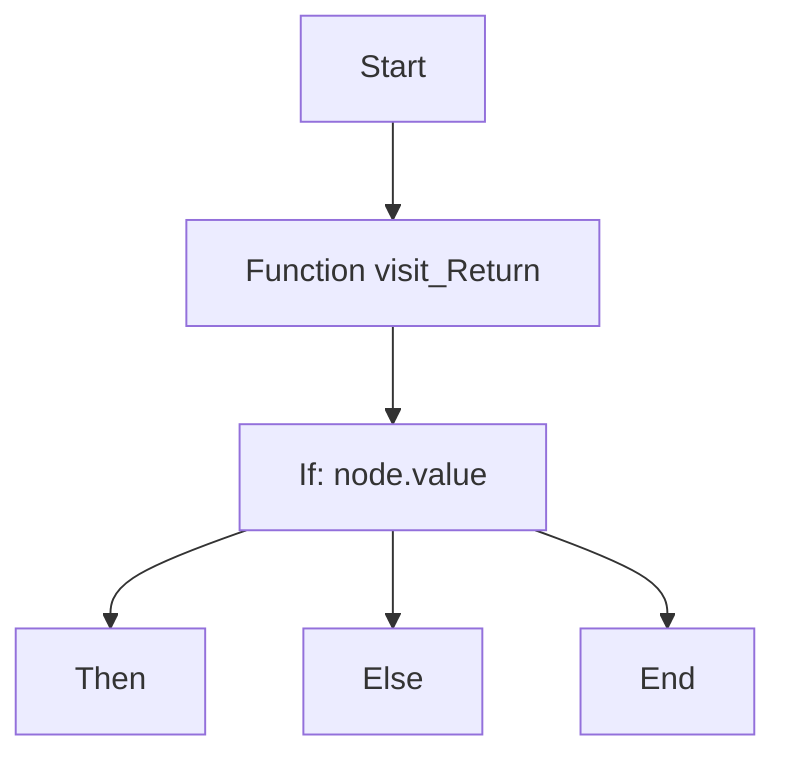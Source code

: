 flowchart TD
Start["Start"]
node1["Function visit_Return"]
Start --> node1
node2["If: node.value"]
node1 --> node2
node3["Then"]
node2 --> node3
node4["Else"]
node2 --> node4
End["End"]
node2 --> End